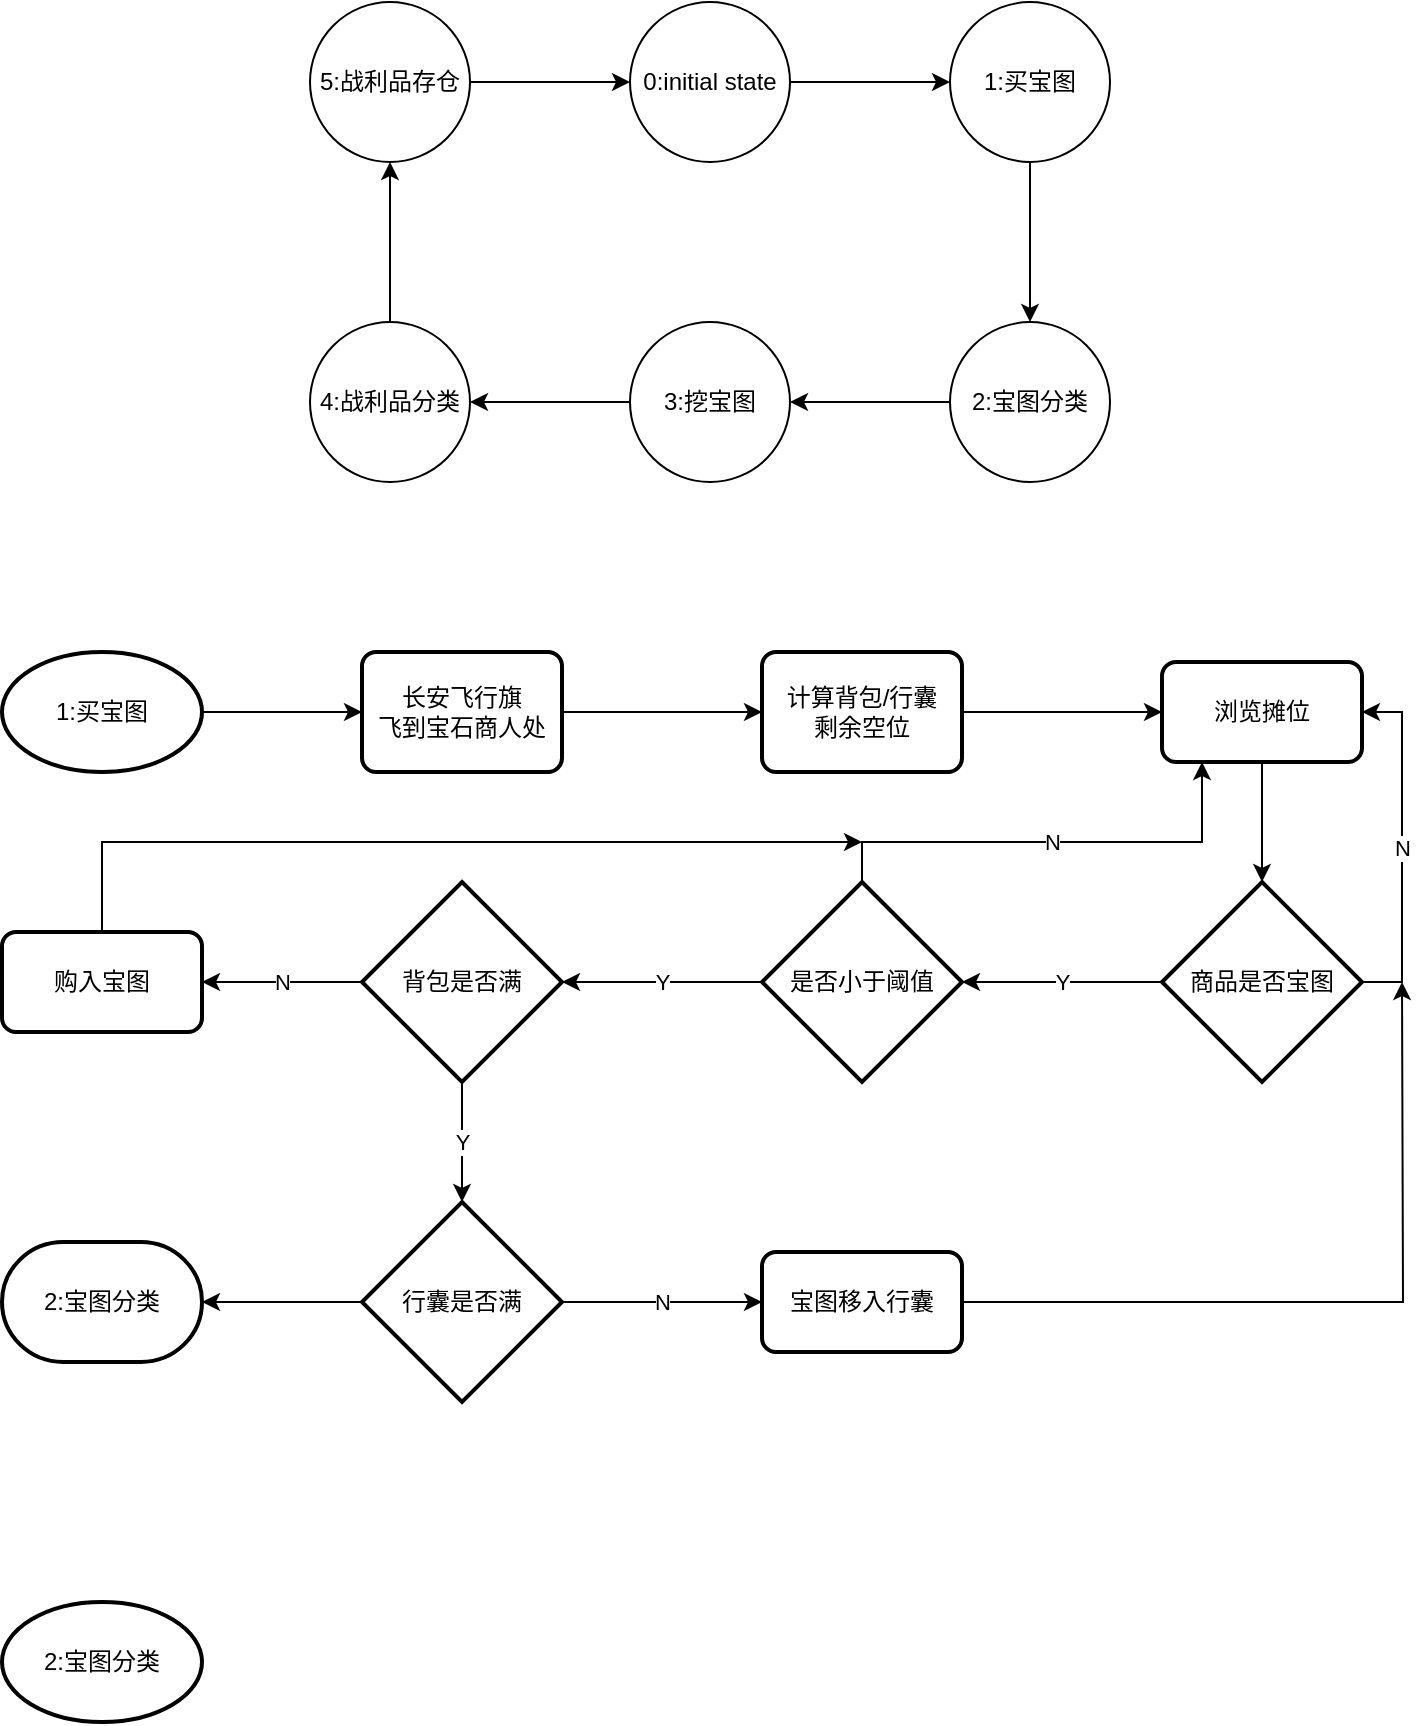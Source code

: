 <mxfile version="14.1.8" type="device"><diagram id="gUuXbQwl-zZjovnJtOdA" name="第 1 页"><mxGraphModel dx="1086" dy="846" grid="1" gridSize="10" guides="1" tooltips="1" connect="1" arrows="1" fold="1" page="1" pageScale="1" pageWidth="827" pageHeight="1169" math="0" shadow="0"><root><mxCell id="0"/><mxCell id="1" parent="0"/><mxCell id="kS6UL8YkrD5KQLBfYXW--7" style="edgeStyle=orthogonalEdgeStyle;rounded=0;orthogonalLoop=1;jettySize=auto;html=1;entryX=0;entryY=0.5;entryDx=0;entryDy=0;" edge="1" parent="1" source="kS6UL8YkrD5KQLBfYXW--2" target="kS6UL8YkrD5KQLBfYXW--4"><mxGeometry relative="1" as="geometry"/></mxCell><mxCell id="kS6UL8YkrD5KQLBfYXW--2" value="&lt;span&gt;0:initial state&lt;/span&gt;" style="ellipse;whiteSpace=wrap;html=1;aspect=fixed;" vertex="1" parent="1"><mxGeometry x="374" y="40" width="80" height="80" as="geometry"/></mxCell><mxCell id="kS6UL8YkrD5KQLBfYXW--10" style="edgeStyle=orthogonalEdgeStyle;rounded=0;orthogonalLoop=1;jettySize=auto;html=1;entryX=1;entryY=0.5;entryDx=0;entryDy=0;" edge="1" parent="1" source="kS6UL8YkrD5KQLBfYXW--3" target="kS6UL8YkrD5KQLBfYXW--6"><mxGeometry relative="1" as="geometry"/></mxCell><mxCell id="kS6UL8YkrD5KQLBfYXW--3" value="3:挖宝图" style="ellipse;whiteSpace=wrap;html=1;aspect=fixed;" vertex="1" parent="1"><mxGeometry x="374" y="200" width="80" height="80" as="geometry"/></mxCell><mxCell id="kS6UL8YkrD5KQLBfYXW--8" style="edgeStyle=orthogonalEdgeStyle;rounded=0;orthogonalLoop=1;jettySize=auto;html=1;entryX=0.5;entryY=0;entryDx=0;entryDy=0;" edge="1" parent="1" source="kS6UL8YkrD5KQLBfYXW--4" target="kS6UL8YkrD5KQLBfYXW--5"><mxGeometry relative="1" as="geometry"/></mxCell><mxCell id="kS6UL8YkrD5KQLBfYXW--4" value="1:买宝图" style="ellipse;whiteSpace=wrap;html=1;aspect=fixed;" vertex="1" parent="1"><mxGeometry x="534" y="40" width="80" height="80" as="geometry"/></mxCell><mxCell id="kS6UL8YkrD5KQLBfYXW--9" style="edgeStyle=orthogonalEdgeStyle;rounded=0;orthogonalLoop=1;jettySize=auto;html=1;entryX=1;entryY=0.5;entryDx=0;entryDy=0;" edge="1" parent="1" source="kS6UL8YkrD5KQLBfYXW--5" target="kS6UL8YkrD5KQLBfYXW--3"><mxGeometry relative="1" as="geometry"/></mxCell><mxCell id="kS6UL8YkrD5KQLBfYXW--5" value="2:宝图分类" style="ellipse;whiteSpace=wrap;html=1;aspect=fixed;" vertex="1" parent="1"><mxGeometry x="534" y="200" width="80" height="80" as="geometry"/></mxCell><mxCell id="kS6UL8YkrD5KQLBfYXW--13" style="edgeStyle=orthogonalEdgeStyle;rounded=0;orthogonalLoop=1;jettySize=auto;html=1;entryX=0.5;entryY=1;entryDx=0;entryDy=0;" edge="1" parent="1" source="kS6UL8YkrD5KQLBfYXW--6" target="kS6UL8YkrD5KQLBfYXW--12"><mxGeometry relative="1" as="geometry"/></mxCell><mxCell id="kS6UL8YkrD5KQLBfYXW--6" value="4:战利品分类" style="ellipse;whiteSpace=wrap;html=1;aspect=fixed;" vertex="1" parent="1"><mxGeometry x="214" y="200" width="80" height="80" as="geometry"/></mxCell><mxCell id="kS6UL8YkrD5KQLBfYXW--14" style="edgeStyle=orthogonalEdgeStyle;rounded=0;orthogonalLoop=1;jettySize=auto;html=1;entryX=0;entryY=0.5;entryDx=0;entryDy=0;" edge="1" parent="1" source="kS6UL8YkrD5KQLBfYXW--12" target="kS6UL8YkrD5KQLBfYXW--2"><mxGeometry relative="1" as="geometry"/></mxCell><mxCell id="kS6UL8YkrD5KQLBfYXW--12" value="5:战利品存仓" style="ellipse;whiteSpace=wrap;html=1;aspect=fixed;" vertex="1" parent="1"><mxGeometry x="214" y="40" width="80" height="80" as="geometry"/></mxCell><mxCell id="kS6UL8YkrD5KQLBfYXW--43" style="edgeStyle=orthogonalEdgeStyle;rounded=0;orthogonalLoop=1;jettySize=auto;html=1;entryX=0;entryY=0.5;entryDx=0;entryDy=0;" edge="1" parent="1" source="kS6UL8YkrD5KQLBfYXW--28" target="kS6UL8YkrD5KQLBfYXW--31"><mxGeometry relative="1" as="geometry"/></mxCell><mxCell id="kS6UL8YkrD5KQLBfYXW--28" value="1:买宝图" style="strokeWidth=2;html=1;shape=mxgraph.flowchart.start_1;whiteSpace=wrap;" vertex="1" parent="1"><mxGeometry x="60" y="365" width="100" height="60" as="geometry"/></mxCell><mxCell id="kS6UL8YkrD5KQLBfYXW--45" style="edgeStyle=orthogonalEdgeStyle;rounded=0;orthogonalLoop=1;jettySize=auto;html=1;entryX=0;entryY=0.5;entryDx=0;entryDy=0;" edge="1" parent="1" source="kS6UL8YkrD5KQLBfYXW--29" target="kS6UL8YkrD5KQLBfYXW--32"><mxGeometry relative="1" as="geometry"/></mxCell><mxCell id="kS6UL8YkrD5KQLBfYXW--29" value="计算背包/行囊&lt;br&gt;剩余空位" style="rounded=1;whiteSpace=wrap;html=1;absoluteArcSize=1;arcSize=14;strokeWidth=2;" vertex="1" parent="1"><mxGeometry x="440" y="365" width="100" height="60" as="geometry"/></mxCell><mxCell id="kS6UL8YkrD5KQLBfYXW--44" style="edgeStyle=orthogonalEdgeStyle;rounded=0;orthogonalLoop=1;jettySize=auto;html=1;entryX=0;entryY=0.5;entryDx=0;entryDy=0;" edge="1" parent="1" source="kS6UL8YkrD5KQLBfYXW--31" target="kS6UL8YkrD5KQLBfYXW--29"><mxGeometry relative="1" as="geometry"/></mxCell><mxCell id="kS6UL8YkrD5KQLBfYXW--31" value="&lt;span&gt;长安飞行旗&lt;/span&gt;&lt;br&gt;&lt;span&gt;飞到宝石商人处&lt;/span&gt;" style="rounded=1;whiteSpace=wrap;html=1;absoluteArcSize=1;arcSize=14;strokeWidth=2;" vertex="1" parent="1"><mxGeometry x="240" y="365" width="100" height="60" as="geometry"/></mxCell><mxCell id="kS6UL8YkrD5KQLBfYXW--46" style="edgeStyle=orthogonalEdgeStyle;rounded=0;orthogonalLoop=1;jettySize=auto;html=1;entryX=0.5;entryY=0;entryDx=0;entryDy=0;entryPerimeter=0;" edge="1" parent="1" source="kS6UL8YkrD5KQLBfYXW--32" target="kS6UL8YkrD5KQLBfYXW--33"><mxGeometry relative="1" as="geometry"/></mxCell><mxCell id="kS6UL8YkrD5KQLBfYXW--32" value="&lt;span&gt;浏览摊位&lt;/span&gt;" style="rounded=1;whiteSpace=wrap;html=1;absoluteArcSize=1;arcSize=14;strokeWidth=2;" vertex="1" parent="1"><mxGeometry x="640" y="370" width="100" height="50" as="geometry"/></mxCell><mxCell id="kS6UL8YkrD5KQLBfYXW--47" value="Y" style="edgeStyle=orthogonalEdgeStyle;rounded=0;orthogonalLoop=1;jettySize=auto;html=1;entryX=1;entryY=0.5;entryDx=0;entryDy=0;entryPerimeter=0;" edge="1" parent="1" source="kS6UL8YkrD5KQLBfYXW--33" target="kS6UL8YkrD5KQLBfYXW--34"><mxGeometry relative="1" as="geometry"/></mxCell><mxCell id="kS6UL8YkrD5KQLBfYXW--50" value="N" style="edgeStyle=orthogonalEdgeStyle;rounded=0;orthogonalLoop=1;jettySize=auto;html=1;entryX=1;entryY=0.5;entryDx=0;entryDy=0;" edge="1" parent="1" source="kS6UL8YkrD5KQLBfYXW--33" target="kS6UL8YkrD5KQLBfYXW--32"><mxGeometry relative="1" as="geometry"><Array as="points"><mxPoint x="760" y="530"/><mxPoint x="760" y="395"/></Array></mxGeometry></mxCell><mxCell id="kS6UL8YkrD5KQLBfYXW--33" value="商品是否宝图" style="strokeWidth=2;html=1;shape=mxgraph.flowchart.decision;whiteSpace=wrap;" vertex="1" parent="1"><mxGeometry x="640" y="480" width="100" height="100" as="geometry"/></mxCell><mxCell id="kS6UL8YkrD5KQLBfYXW--48" value="Y" style="edgeStyle=orthogonalEdgeStyle;rounded=0;orthogonalLoop=1;jettySize=auto;html=1;entryX=1;entryY=0.5;entryDx=0;entryDy=0;entryPerimeter=0;" edge="1" parent="1" source="kS6UL8YkrD5KQLBfYXW--34" target="kS6UL8YkrD5KQLBfYXW--42"><mxGeometry relative="1" as="geometry"/></mxCell><mxCell id="kS6UL8YkrD5KQLBfYXW--51" value="N" style="edgeStyle=orthogonalEdgeStyle;rounded=0;orthogonalLoop=1;jettySize=auto;html=1;" edge="1" parent="1" source="kS6UL8YkrD5KQLBfYXW--34"><mxGeometry relative="1" as="geometry"><mxPoint x="660" y="420" as="targetPoint"/><Array as="points"><mxPoint x="490" y="460"/><mxPoint x="660" y="460"/></Array></mxGeometry></mxCell><mxCell id="kS6UL8YkrD5KQLBfYXW--34" value="是否小于阈值" style="strokeWidth=2;html=1;shape=mxgraph.flowchart.decision;whiteSpace=wrap;" vertex="1" parent="1"><mxGeometry x="440" y="480" width="100" height="100" as="geometry"/></mxCell><mxCell id="kS6UL8YkrD5KQLBfYXW--53" style="edgeStyle=orthogonalEdgeStyle;rounded=0;orthogonalLoop=1;jettySize=auto;html=1;exitX=0.5;exitY=0;exitDx=0;exitDy=0;" edge="1" parent="1" source="kS6UL8YkrD5KQLBfYXW--41"><mxGeometry relative="1" as="geometry"><mxPoint x="490" y="460" as="targetPoint"/><Array as="points"><mxPoint x="110" y="460"/></Array></mxGeometry></mxCell><mxCell id="kS6UL8YkrD5KQLBfYXW--41" value="购入宝图" style="rounded=1;whiteSpace=wrap;html=1;absoluteArcSize=1;arcSize=14;strokeWidth=2;" vertex="1" parent="1"><mxGeometry x="60" y="505" width="100" height="50" as="geometry"/></mxCell><mxCell id="kS6UL8YkrD5KQLBfYXW--49" value="N" style="edgeStyle=orthogonalEdgeStyle;rounded=0;orthogonalLoop=1;jettySize=auto;html=1;entryX=1;entryY=0.5;entryDx=0;entryDy=0;" edge="1" parent="1" source="kS6UL8YkrD5KQLBfYXW--42" target="kS6UL8YkrD5KQLBfYXW--41"><mxGeometry relative="1" as="geometry"/></mxCell><mxCell id="kS6UL8YkrD5KQLBfYXW--55" value="Y" style="edgeStyle=orthogonalEdgeStyle;rounded=0;orthogonalLoop=1;jettySize=auto;html=1;entryX=0.5;entryY=0;entryDx=0;entryDy=0;entryPerimeter=0;" edge="1" parent="1" source="kS6UL8YkrD5KQLBfYXW--42" target="kS6UL8YkrD5KQLBfYXW--54"><mxGeometry relative="1" as="geometry"/></mxCell><mxCell id="kS6UL8YkrD5KQLBfYXW--42" value="背包是否满" style="strokeWidth=2;html=1;shape=mxgraph.flowchart.decision;whiteSpace=wrap;" vertex="1" parent="1"><mxGeometry x="240" y="480" width="100" height="100" as="geometry"/></mxCell><mxCell id="kS6UL8YkrD5KQLBfYXW--57" style="edgeStyle=orthogonalEdgeStyle;rounded=0;orthogonalLoop=1;jettySize=auto;html=1;" edge="1" parent="1" source="kS6UL8YkrD5KQLBfYXW--52"><mxGeometry relative="1" as="geometry"><mxPoint x="760" y="530" as="targetPoint"/></mxGeometry></mxCell><mxCell id="kS6UL8YkrD5KQLBfYXW--52" value="宝图移入行囊" style="rounded=1;whiteSpace=wrap;html=1;absoluteArcSize=1;arcSize=14;strokeWidth=2;" vertex="1" parent="1"><mxGeometry x="440" y="665" width="100" height="50" as="geometry"/></mxCell><mxCell id="kS6UL8YkrD5KQLBfYXW--56" value="N" style="edgeStyle=orthogonalEdgeStyle;rounded=0;orthogonalLoop=1;jettySize=auto;html=1;entryX=0;entryY=0.5;entryDx=0;entryDy=0;" edge="1" parent="1" source="kS6UL8YkrD5KQLBfYXW--54" target="kS6UL8YkrD5KQLBfYXW--52"><mxGeometry relative="1" as="geometry"/></mxCell><mxCell id="kS6UL8YkrD5KQLBfYXW--59" style="edgeStyle=orthogonalEdgeStyle;rounded=0;orthogonalLoop=1;jettySize=auto;html=1;entryX=1;entryY=0.5;entryDx=0;entryDy=0;entryPerimeter=0;" edge="1" parent="1" source="kS6UL8YkrD5KQLBfYXW--54" target="kS6UL8YkrD5KQLBfYXW--58"><mxGeometry relative="1" as="geometry"/></mxCell><mxCell id="kS6UL8YkrD5KQLBfYXW--54" value="行囊是否满" style="strokeWidth=2;html=1;shape=mxgraph.flowchart.decision;whiteSpace=wrap;" vertex="1" parent="1"><mxGeometry x="240" y="640" width="100" height="100" as="geometry"/></mxCell><mxCell id="kS6UL8YkrD5KQLBfYXW--58" value="2:宝图分类" style="strokeWidth=2;html=1;shape=mxgraph.flowchart.terminator;whiteSpace=wrap;" vertex="1" parent="1"><mxGeometry x="60" y="660" width="100" height="60" as="geometry"/></mxCell><mxCell id="kS6UL8YkrD5KQLBfYXW--60" value="2:宝图分类" style="strokeWidth=2;html=1;shape=mxgraph.flowchart.start_1;whiteSpace=wrap;" vertex="1" parent="1"><mxGeometry x="60" y="840" width="100" height="60" as="geometry"/></mxCell></root></mxGraphModel></diagram></mxfile>